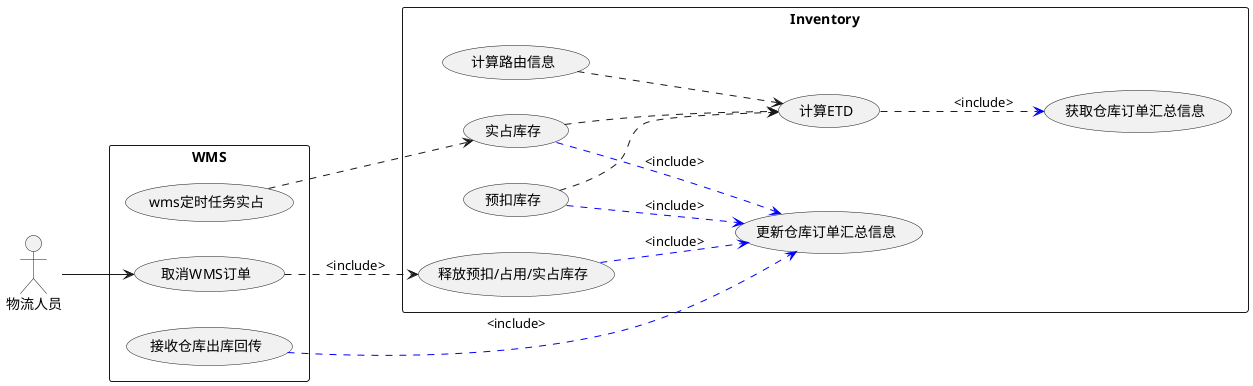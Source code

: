 @startuml
left to right direction
actor 物流人员

rectangle WMS {
    (wms定时任务实占)
    (取消WMS订单)
    (接收仓库出库回传)
}

rectangle Inventory {
    (计算路由信息)
    (预扣库存)
    (实占库存)
    (更新仓库订单汇总信息)
    (释放预扣/占用/实占库存)
    (计算ETD)
    (获取仓库订单汇总信息)
}


(wms定时任务实占) ..>(实占库存)

(实占库存) .[#0000FF].> (更新仓库订单汇总信息):<include>
(预扣库存) .[#0000FF].> (更新仓库订单汇总信息):<include>
(释放预扣/占用/实占库存) ..[#0000FF]> (更新仓库订单汇总信息):<include>
(接收仓库出库回传) .[#0000FF]> (更新仓库订单汇总信息):<include>
物流人员 --> (取消WMS订单)

(取消WMS订单) .> (释放预扣/占用/实占库存):<include>


(预扣库存) ..> (计算ETD)
(实占库存) ..> (计算ETD)
(计算路由信息) ..> (计算ETD)

(计算ETD)  .[#0000FF].> (获取仓库订单汇总信息):<include>
@enduml